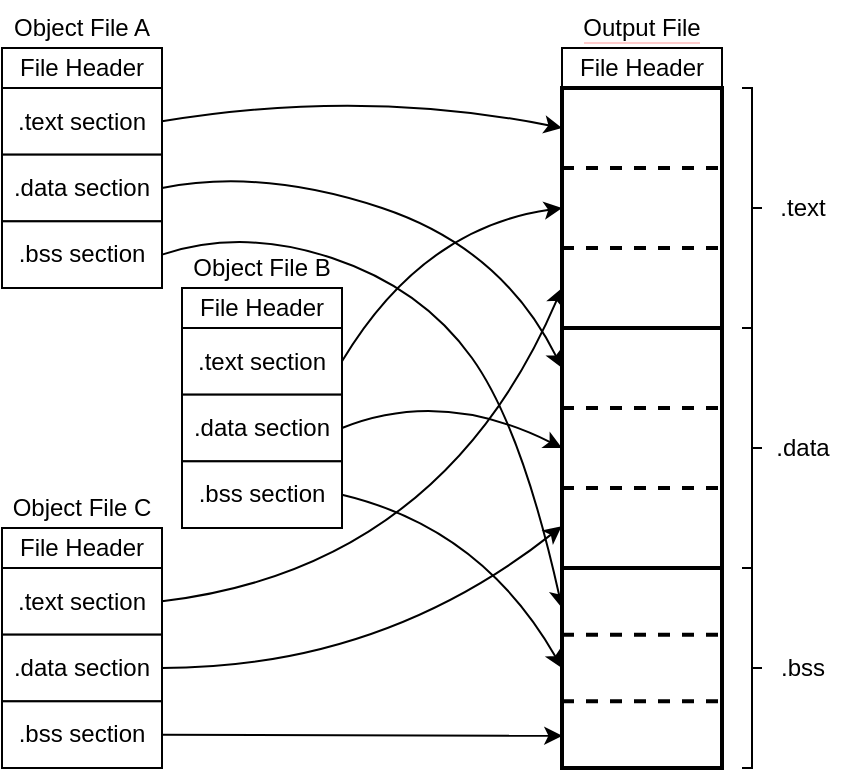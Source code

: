 <mxfile version="13.9.9" type="device"><diagram id="JFcRwlBPPoTIggH9V68A" name="第 1 页"><mxGraphModel dx="657" dy="444" grid="1" gridSize="10" guides="1" tooltips="1" connect="1" arrows="1" fold="1" page="1" pageScale="1" pageWidth="827" pageHeight="1169" math="0" shadow="0"><root><mxCell id="0"/><mxCell id="1" parent="0"/><mxCell id="D6IutF69fMxnrfNi66AT-30" value="" style="group" vertex="1" connectable="0" parent="1"><mxGeometry x="160" y="100" width="82.5" height="140" as="geometry"/></mxCell><mxCell id="D6IutF69fMxnrfNi66AT-13" value="Object File A" style="text;html=1;strokeColor=none;fillColor=none;align=center;verticalAlign=middle;whiteSpace=wrap;rounded=0;" vertex="1" parent="D6IutF69fMxnrfNi66AT-30"><mxGeometry width="80" height="20" as="geometry"/></mxCell><mxCell id="D6IutF69fMxnrfNi66AT-17" value="" style="group" vertex="1" connectable="0" parent="D6IutF69fMxnrfNi66AT-30"><mxGeometry y="20" width="82.5" height="120" as="geometry"/></mxCell><mxCell id="D6IutF69fMxnrfNi66AT-4" value="" style="group" vertex="1" connectable="0" parent="D6IutF69fMxnrfNi66AT-17"><mxGeometry y="20" width="82.5" height="100" as="geometry"/></mxCell><mxCell id="D6IutF69fMxnrfNi66AT-1" value=".text section" style="rounded=0;whiteSpace=wrap;html=1;" vertex="1" parent="D6IutF69fMxnrfNi66AT-4"><mxGeometry width="80" height="33.333" as="geometry"/></mxCell><mxCell id="D6IutF69fMxnrfNi66AT-2" value=".data section" style="rounded=0;whiteSpace=wrap;html=1;" vertex="1" parent="D6IutF69fMxnrfNi66AT-4"><mxGeometry y="33.333" width="80" height="33.333" as="geometry"/></mxCell><mxCell id="D6IutF69fMxnrfNi66AT-3" value=".bss section" style="rounded=0;whiteSpace=wrap;html=1;" vertex="1" parent="D6IutF69fMxnrfNi66AT-4"><mxGeometry y="66.667" width="80" height="33.333" as="geometry"/></mxCell><mxCell id="D6IutF69fMxnrfNi66AT-16" value="File Header" style="rounded=0;whiteSpace=wrap;html=1;" vertex="1" parent="D6IutF69fMxnrfNi66AT-17"><mxGeometry width="80" height="20" as="geometry"/></mxCell><mxCell id="D6IutF69fMxnrfNi66AT-31" value="" style="group" vertex="1" connectable="0" parent="1"><mxGeometry x="250" y="220" width="82.5" height="140" as="geometry"/></mxCell><mxCell id="D6IutF69fMxnrfNi66AT-14" value="Object File B" style="text;html=1;strokeColor=none;fillColor=none;align=center;verticalAlign=middle;whiteSpace=wrap;rounded=0;" vertex="1" parent="D6IutF69fMxnrfNi66AT-31"><mxGeometry width="80" height="20" as="geometry"/></mxCell><mxCell id="D6IutF69fMxnrfNi66AT-18" value="" style="group" vertex="1" connectable="0" parent="D6IutF69fMxnrfNi66AT-31"><mxGeometry y="20" width="82.5" height="120" as="geometry"/></mxCell><mxCell id="D6IutF69fMxnrfNi66AT-19" value="" style="group" vertex="1" connectable="0" parent="D6IutF69fMxnrfNi66AT-18"><mxGeometry y="20" width="82.5" height="100" as="geometry"/></mxCell><mxCell id="D6IutF69fMxnrfNi66AT-20" value=".text section" style="rounded=0;whiteSpace=wrap;html=1;" vertex="1" parent="D6IutF69fMxnrfNi66AT-19"><mxGeometry width="80" height="33.333" as="geometry"/></mxCell><mxCell id="D6IutF69fMxnrfNi66AT-21" value=".data section" style="rounded=0;whiteSpace=wrap;html=1;" vertex="1" parent="D6IutF69fMxnrfNi66AT-19"><mxGeometry y="33.333" width="80" height="33.333" as="geometry"/></mxCell><mxCell id="D6IutF69fMxnrfNi66AT-22" value=".bss section" style="rounded=0;whiteSpace=wrap;html=1;" vertex="1" parent="D6IutF69fMxnrfNi66AT-19"><mxGeometry y="66.667" width="80" height="33.333" as="geometry"/></mxCell><mxCell id="D6IutF69fMxnrfNi66AT-23" value="File Header" style="rounded=0;whiteSpace=wrap;html=1;" vertex="1" parent="D6IutF69fMxnrfNi66AT-18"><mxGeometry width="80" height="20" as="geometry"/></mxCell><mxCell id="D6IutF69fMxnrfNi66AT-32" value="" style="group" vertex="1" connectable="0" parent="1"><mxGeometry x="160" y="340" width="82.5" height="140" as="geometry"/></mxCell><mxCell id="D6IutF69fMxnrfNi66AT-15" value="Object File C" style="text;html=1;strokeColor=none;fillColor=none;align=center;verticalAlign=middle;whiteSpace=wrap;rounded=0;" vertex="1" parent="D6IutF69fMxnrfNi66AT-32"><mxGeometry width="80" height="20" as="geometry"/></mxCell><mxCell id="D6IutF69fMxnrfNi66AT-24" value="" style="group" vertex="1" connectable="0" parent="D6IutF69fMxnrfNi66AT-32"><mxGeometry y="20" width="82.5" height="120" as="geometry"/></mxCell><mxCell id="D6IutF69fMxnrfNi66AT-25" value="" style="group" vertex="1" connectable="0" parent="D6IutF69fMxnrfNi66AT-24"><mxGeometry y="20" width="82.5" height="100" as="geometry"/></mxCell><mxCell id="D6IutF69fMxnrfNi66AT-26" value=".text section" style="rounded=0;whiteSpace=wrap;html=1;" vertex="1" parent="D6IutF69fMxnrfNi66AT-25"><mxGeometry width="80" height="33.333" as="geometry"/></mxCell><mxCell id="D6IutF69fMxnrfNi66AT-27" value=".data section" style="rounded=0;whiteSpace=wrap;html=1;" vertex="1" parent="D6IutF69fMxnrfNi66AT-25"><mxGeometry y="33.333" width="80" height="33.333" as="geometry"/></mxCell><mxCell id="D6IutF69fMxnrfNi66AT-28" value=".bss section" style="rounded=0;whiteSpace=wrap;html=1;" vertex="1" parent="D6IutF69fMxnrfNi66AT-25"><mxGeometry y="66.667" width="80" height="33.333" as="geometry"/></mxCell><mxCell id="D6IutF69fMxnrfNi66AT-29" value="File Header" style="rounded=0;whiteSpace=wrap;html=1;" vertex="1" parent="D6IutF69fMxnrfNi66AT-24"><mxGeometry width="80" height="20" as="geometry"/></mxCell><mxCell id="D6IutF69fMxnrfNi66AT-33" value="File Header" style="rounded=0;whiteSpace=wrap;html=1;" vertex="1" parent="1"><mxGeometry x="440" y="120" width="80" height="20" as="geometry"/></mxCell><mxCell id="D6IutF69fMxnrfNi66AT-46" value="&lt;span style=&quot;background-color: rgb(255 , 255 , 255)&quot;&gt;Output File&lt;/span&gt;" style="text;html=1;strokeColor=none;fillColor=none;align=center;verticalAlign=middle;whiteSpace=wrap;rounded=0;shadow=1;labelBackgroundColor=#FFCCCC;" vertex="1" parent="1"><mxGeometry x="445" y="100" width="70" height="20" as="geometry"/></mxCell><mxCell id="D6IutF69fMxnrfNi66AT-47" value="" style="endArrow=classic;html=1;curved=1;entryX=0;entryY=0.5;entryDx=0;entryDy=0;exitX=1;exitY=0.5;exitDx=0;exitDy=0;" edge="1" parent="1" source="D6IutF69fMxnrfNi66AT-1"><mxGeometry width="50" height="50" relative="1" as="geometry"><mxPoint x="260" y="155" as="sourcePoint"/><mxPoint x="440" y="160" as="targetPoint"/><Array as="points"><mxPoint x="340" y="140"/></Array></mxGeometry></mxCell><mxCell id="D6IutF69fMxnrfNi66AT-48" value="" style="endArrow=classic;html=1;exitX=1;exitY=0.5;exitDx=0;exitDy=0;entryX=0;entryY=0.5;entryDx=0;entryDy=0;curved=1;" edge="1" parent="1" source="D6IutF69fMxnrfNi66AT-2"><mxGeometry width="50" height="50" relative="1" as="geometry"><mxPoint x="370" y="320" as="sourcePoint"/><mxPoint x="440" y="280" as="targetPoint"/><Array as="points"><mxPoint x="290" y="180"/><mxPoint x="410" y="220"/></Array></mxGeometry></mxCell><mxCell id="D6IutF69fMxnrfNi66AT-49" value="" style="endArrow=classic;html=1;exitX=1;exitY=0.5;exitDx=0;exitDy=0;entryX=0;entryY=0.5;entryDx=0;entryDy=0;curved=1;" edge="1" parent="1" source="D6IutF69fMxnrfNi66AT-3"><mxGeometry width="50" height="50" relative="1" as="geometry"><mxPoint x="250.0" y="200.0" as="sourcePoint"/><mxPoint x="440" y="400" as="targetPoint"/><Array as="points"><mxPoint x="280" y="210"/><mxPoint x="370" y="240"/><mxPoint x="420" y="310"/></Array></mxGeometry></mxCell><mxCell id="D6IutF69fMxnrfNi66AT-50" value="" style="endArrow=classic;html=1;exitX=1;exitY=0.5;exitDx=0;exitDy=0;entryX=0;entryY=0.5;entryDx=0;entryDy=0;curved=1;" edge="1" parent="1" source="D6IutF69fMxnrfNi66AT-20"><mxGeometry width="50" height="50" relative="1" as="geometry"><mxPoint x="370" y="320" as="sourcePoint"/><mxPoint x="440" y="200" as="targetPoint"/><Array as="points"><mxPoint x="370" y="210"/></Array></mxGeometry></mxCell><mxCell id="D6IutF69fMxnrfNi66AT-51" value="" style="endArrow=classic;html=1;strokeColor=#000000;exitX=1;exitY=0.5;exitDx=0;exitDy=0;entryX=0;entryY=0.5;entryDx=0;entryDy=0;curved=1;" edge="1" parent="1" source="D6IutF69fMxnrfNi66AT-21"><mxGeometry width="50" height="50" relative="1" as="geometry"><mxPoint x="370" y="320" as="sourcePoint"/><mxPoint x="440" y="320" as="targetPoint"/><Array as="points"><mxPoint x="380" y="290"/></Array></mxGeometry></mxCell><mxCell id="D6IutF69fMxnrfNi66AT-52" value="" style="endArrow=classic;html=1;exitX=1;exitY=0.5;exitDx=0;exitDy=0;entryX=0;entryY=0.5;entryDx=0;entryDy=0;curved=1;" edge="1" parent="1" source="D6IutF69fMxnrfNi66AT-22" target="D6IutF69fMxnrfNi66AT-67"><mxGeometry width="50" height="50" relative="1" as="geometry"><mxPoint x="370" y="320" as="sourcePoint"/><mxPoint x="440" y="440" as="targetPoint"/><Array as="points"><mxPoint x="400" y="360"/></Array></mxGeometry></mxCell><mxCell id="D6IutF69fMxnrfNi66AT-53" value="" style="endArrow=classic;html=1;strokeColor=#000000;exitX=1;exitY=0.5;exitDx=0;exitDy=0;entryX=0;entryY=0.5;entryDx=0;entryDy=0;curved=1;" edge="1" parent="1" source="D6IutF69fMxnrfNi66AT-26"><mxGeometry width="50" height="50" relative="1" as="geometry"><mxPoint x="370" y="320" as="sourcePoint"/><mxPoint x="440" y="240" as="targetPoint"/><Array as="points"><mxPoint x="380" y="380"/></Array></mxGeometry></mxCell><mxCell id="D6IutF69fMxnrfNi66AT-61" value="" style="group" vertex="1" connectable="0" parent="1"><mxGeometry x="440" y="140" width="80" height="120" as="geometry"/></mxCell><mxCell id="D6IutF69fMxnrfNi66AT-54" value="" style="rounded=0;whiteSpace=wrap;html=1;shadow=0;labelBackgroundColor=#FFCCCC;strokeColor=#000000;fillColor=#ffffff;gradientColor=none;strokeWidth=2;" vertex="1" parent="D6IutF69fMxnrfNi66AT-61"><mxGeometry width="80" height="120" as="geometry"/></mxCell><mxCell id="D6IutF69fMxnrfNi66AT-58" value="" style="endArrow=none;dashed=1;html=1;strokeWidth=2;jumpSize=6;" edge="1" parent="D6IutF69fMxnrfNi66AT-61"><mxGeometry width="50" height="50" relative="1" as="geometry"><mxPoint y="40" as="sourcePoint"/><mxPoint x="80" y="40" as="targetPoint"/></mxGeometry></mxCell><mxCell id="D6IutF69fMxnrfNi66AT-59" value="" style="endArrow=none;dashed=1;html=1;strokeWidth=2;" edge="1" parent="D6IutF69fMxnrfNi66AT-61"><mxGeometry width="50" height="50" relative="1" as="geometry"><mxPoint y="80" as="sourcePoint"/><mxPoint x="80" y="80" as="targetPoint"/></mxGeometry></mxCell><mxCell id="D6IutF69fMxnrfNi66AT-62" value="" style="group" vertex="1" connectable="0" parent="1"><mxGeometry x="440" y="260" width="80" height="120" as="geometry"/></mxCell><mxCell id="D6IutF69fMxnrfNi66AT-63" value="" style="rounded=0;whiteSpace=wrap;html=1;shadow=0;labelBackgroundColor=#FFCCCC;strokeColor=#000000;fillColor=#ffffff;gradientColor=none;strokeWidth=2;" vertex="1" parent="D6IutF69fMxnrfNi66AT-62"><mxGeometry width="80" height="120" as="geometry"/></mxCell><mxCell id="D6IutF69fMxnrfNi66AT-64" value="" style="endArrow=none;dashed=1;html=1;strokeWidth=2;jumpSize=6;" edge="1" parent="D6IutF69fMxnrfNi66AT-62"><mxGeometry width="50" height="50" relative="1" as="geometry"><mxPoint y="40" as="sourcePoint"/><mxPoint x="80" y="40" as="targetPoint"/></mxGeometry></mxCell><mxCell id="D6IutF69fMxnrfNi66AT-65" value="" style="endArrow=none;dashed=1;html=1;strokeWidth=2;" edge="1" parent="D6IutF69fMxnrfNi66AT-62"><mxGeometry width="50" height="50" relative="1" as="geometry"><mxPoint y="80" as="sourcePoint"/><mxPoint x="80" y="80" as="targetPoint"/></mxGeometry></mxCell><mxCell id="D6IutF69fMxnrfNi66AT-66" value="" style="group" vertex="1" connectable="0" parent="1"><mxGeometry x="440" y="380" width="80" height="100" as="geometry"/></mxCell><mxCell id="D6IutF69fMxnrfNi66AT-67" value="" style="rounded=0;whiteSpace=wrap;html=1;shadow=0;labelBackgroundColor=#FFCCCC;strokeColor=#000000;fillColor=#ffffff;gradientColor=none;strokeWidth=2;" vertex="1" parent="D6IutF69fMxnrfNi66AT-66"><mxGeometry width="80" height="100" as="geometry"/></mxCell><mxCell id="D6IutF69fMxnrfNi66AT-68" value="" style="endArrow=none;dashed=1;html=1;strokeWidth=2;jumpSize=6;" edge="1" parent="D6IutF69fMxnrfNi66AT-66"><mxGeometry width="50" height="50" relative="1" as="geometry"><mxPoint y="33.333" as="sourcePoint"/><mxPoint x="80" y="33.333" as="targetPoint"/></mxGeometry></mxCell><mxCell id="D6IutF69fMxnrfNi66AT-69" value="" style="endArrow=none;dashed=1;html=1;strokeWidth=2;" edge="1" parent="D6IutF69fMxnrfNi66AT-66"><mxGeometry width="50" height="50" relative="1" as="geometry"><mxPoint y="66.667" as="sourcePoint"/><mxPoint x="80" y="66.667" as="targetPoint"/></mxGeometry></mxCell><mxCell id="D6IutF69fMxnrfNi66AT-70" value="" style="endArrow=classic;html=1;strokeColor=#000000;strokeWidth=1;exitX=1;exitY=0.5;exitDx=0;exitDy=0;entryX=-0.002;entryY=0.826;entryDx=0;entryDy=0;entryPerimeter=0;curved=1;" edge="1" parent="1" source="D6IutF69fMxnrfNi66AT-27" target="D6IutF69fMxnrfNi66AT-63"><mxGeometry width="50" height="50" relative="1" as="geometry"><mxPoint x="350" y="330" as="sourcePoint"/><mxPoint x="400" y="280" as="targetPoint"/><Array as="points"><mxPoint x="350" y="430"/></Array></mxGeometry></mxCell><mxCell id="D6IutF69fMxnrfNi66AT-71" value="" style="endArrow=classic;html=1;strokeColor=#000000;strokeWidth=1;exitX=1;exitY=0.5;exitDx=0;exitDy=0;entryX=0.002;entryY=0.839;entryDx=0;entryDy=0;entryPerimeter=0;" edge="1" parent="1" source="D6IutF69fMxnrfNi66AT-28" target="D6IutF69fMxnrfNi66AT-67"><mxGeometry width="50" height="50" relative="1" as="geometry"><mxPoint x="350" y="330" as="sourcePoint"/><mxPoint x="400" y="280" as="targetPoint"/></mxGeometry></mxCell><mxCell id="D6IutF69fMxnrfNi66AT-75" value="" style="strokeWidth=1;html=1;shape=mxgraph.flowchart.annotation_2;align=left;labelPosition=right;pointerEvents=1;shadow=0;labelBackgroundColor=#FFCCCC;fillColor=#ffffff;gradientColor=none;rotation=-180;" vertex="1" parent="1"><mxGeometry x="530" y="140" width="10" height="120" as="geometry"/></mxCell><mxCell id="D6IutF69fMxnrfNi66AT-77" value=".text" style="text;html=1;align=center;verticalAlign=middle;resizable=0;points=[];autosize=1;" vertex="1" parent="1"><mxGeometry x="540" y="190" width="40" height="20" as="geometry"/></mxCell><mxCell id="D6IutF69fMxnrfNi66AT-78" value="" style="strokeWidth=1;html=1;shape=mxgraph.flowchart.annotation_2;align=left;labelPosition=right;pointerEvents=1;shadow=0;labelBackgroundColor=#FFCCCC;fillColor=#ffffff;gradientColor=none;rotation=-180;" vertex="1" parent="1"><mxGeometry x="530" y="260" width="10" height="120" as="geometry"/></mxCell><mxCell id="D6IutF69fMxnrfNi66AT-79" value=".data" style="text;html=1;align=center;verticalAlign=middle;resizable=0;points=[];autosize=1;" vertex="1" parent="1"><mxGeometry x="540" y="310" width="40" height="20" as="geometry"/></mxCell><mxCell id="D6IutF69fMxnrfNi66AT-80" value="" style="strokeWidth=1;html=1;shape=mxgraph.flowchart.annotation_2;align=left;labelPosition=right;pointerEvents=1;shadow=0;labelBackgroundColor=#FFCCCC;fillColor=#ffffff;gradientColor=none;rotation=-180;" vertex="1" parent="1"><mxGeometry x="530" y="380" width="10" height="100" as="geometry"/></mxCell><mxCell id="D6IutF69fMxnrfNi66AT-81" value=".bss" style="text;html=1;align=center;verticalAlign=middle;resizable=0;points=[];autosize=1;" vertex="1" parent="1"><mxGeometry x="540" y="420" width="40" height="20" as="geometry"/></mxCell></root></mxGraphModel></diagram></mxfile>
